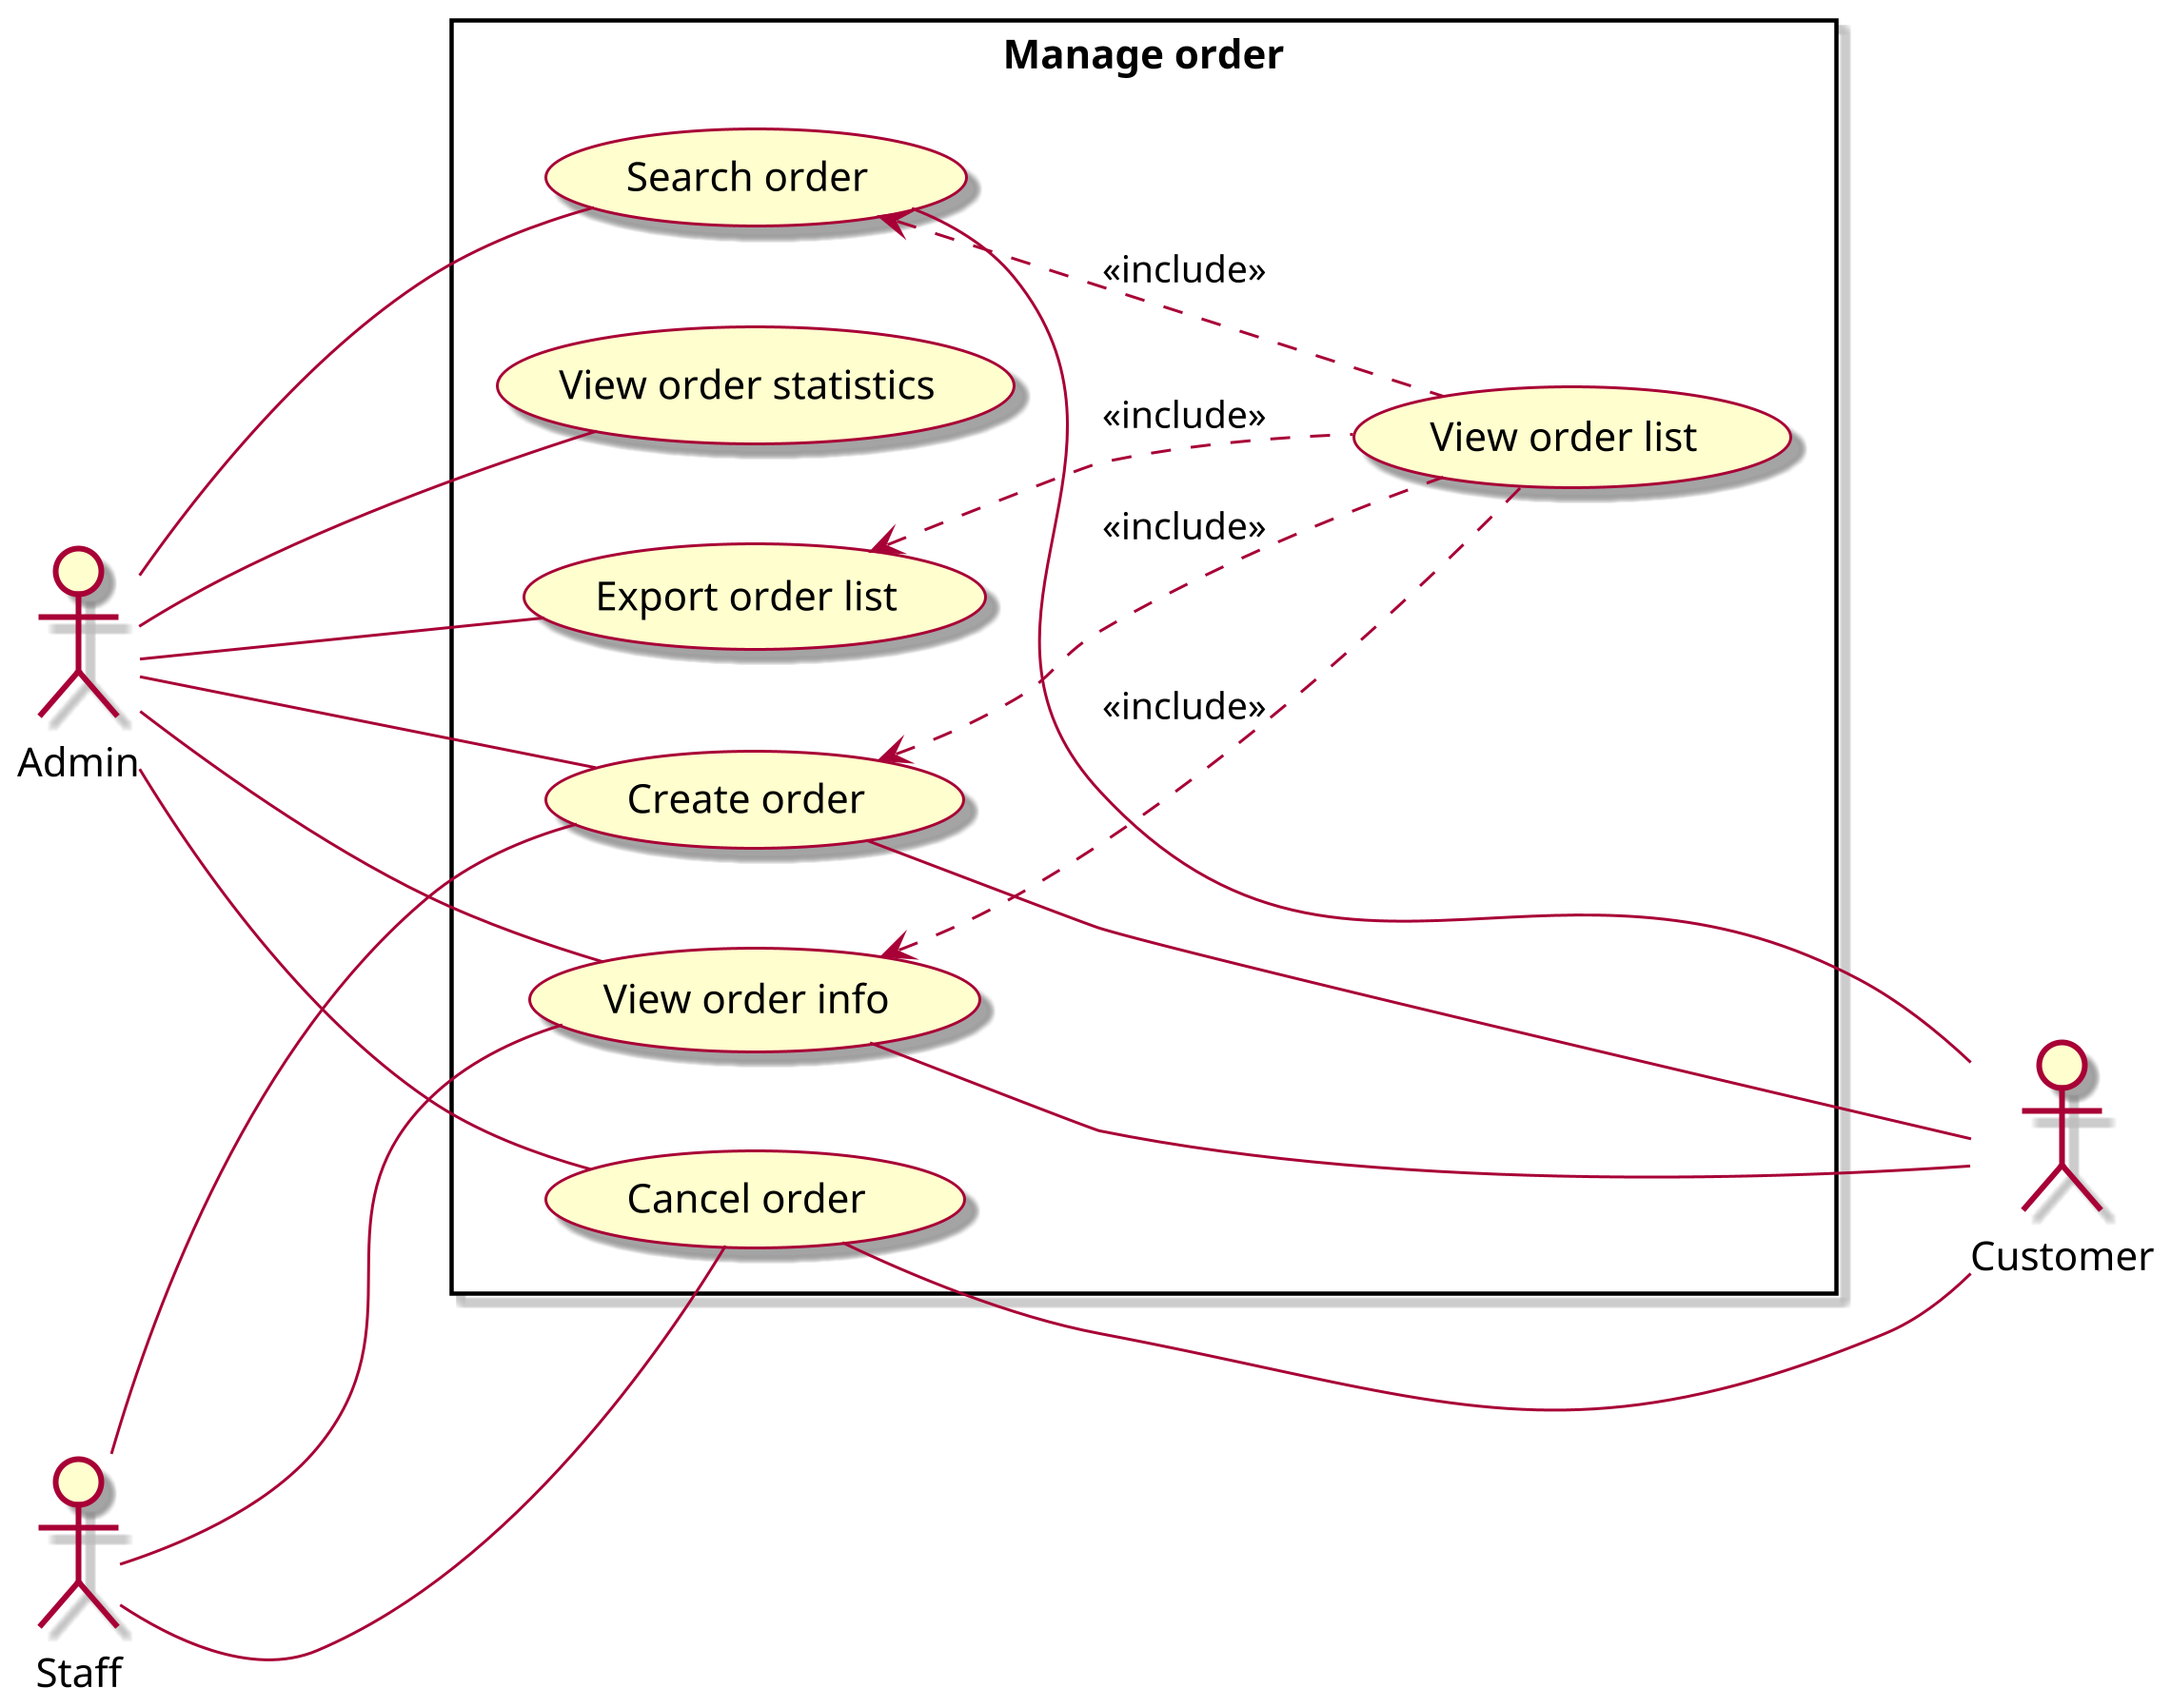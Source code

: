 @startuml ManageOrder

left to right direction
scale 3
skin rose

actor Admin as admin
actor Customer as customer
actor Staff as staff

rectangle "Manage order" {
    usecase (View order info) as xttdh
    usecase (View order list) as xdsdh
    ' usecase (View voucher list) as xdsv
    usecase (Export order list) as xudsdh
    usecase (Create order) as tdh
    usecase (Cancel order) as hdh
    usecase (Search order) as tkdh
    usecase (View order statistics) as xtkdh
}

admin --- xttdh
' admin --- xdsv
admin --- xudsdh    
admin --- tdh
admin --- hdh
admin --- tkdh
admin --- xtkdh

xttdh --- customer
' xdsv --- customer
tdh --- customer
hdh --- customer
tkdh --- customer

staff --- tdh
staff --- xttdh
' staff --- xdsv
staff --- hdh

xudsdh <.. xdsdh : <<include>>
tkdh <.. xdsdh : <<include>>
tdh <.. xdsdh : <<include>>
xttdh <.. xdsdh : <<include>>


@enduml